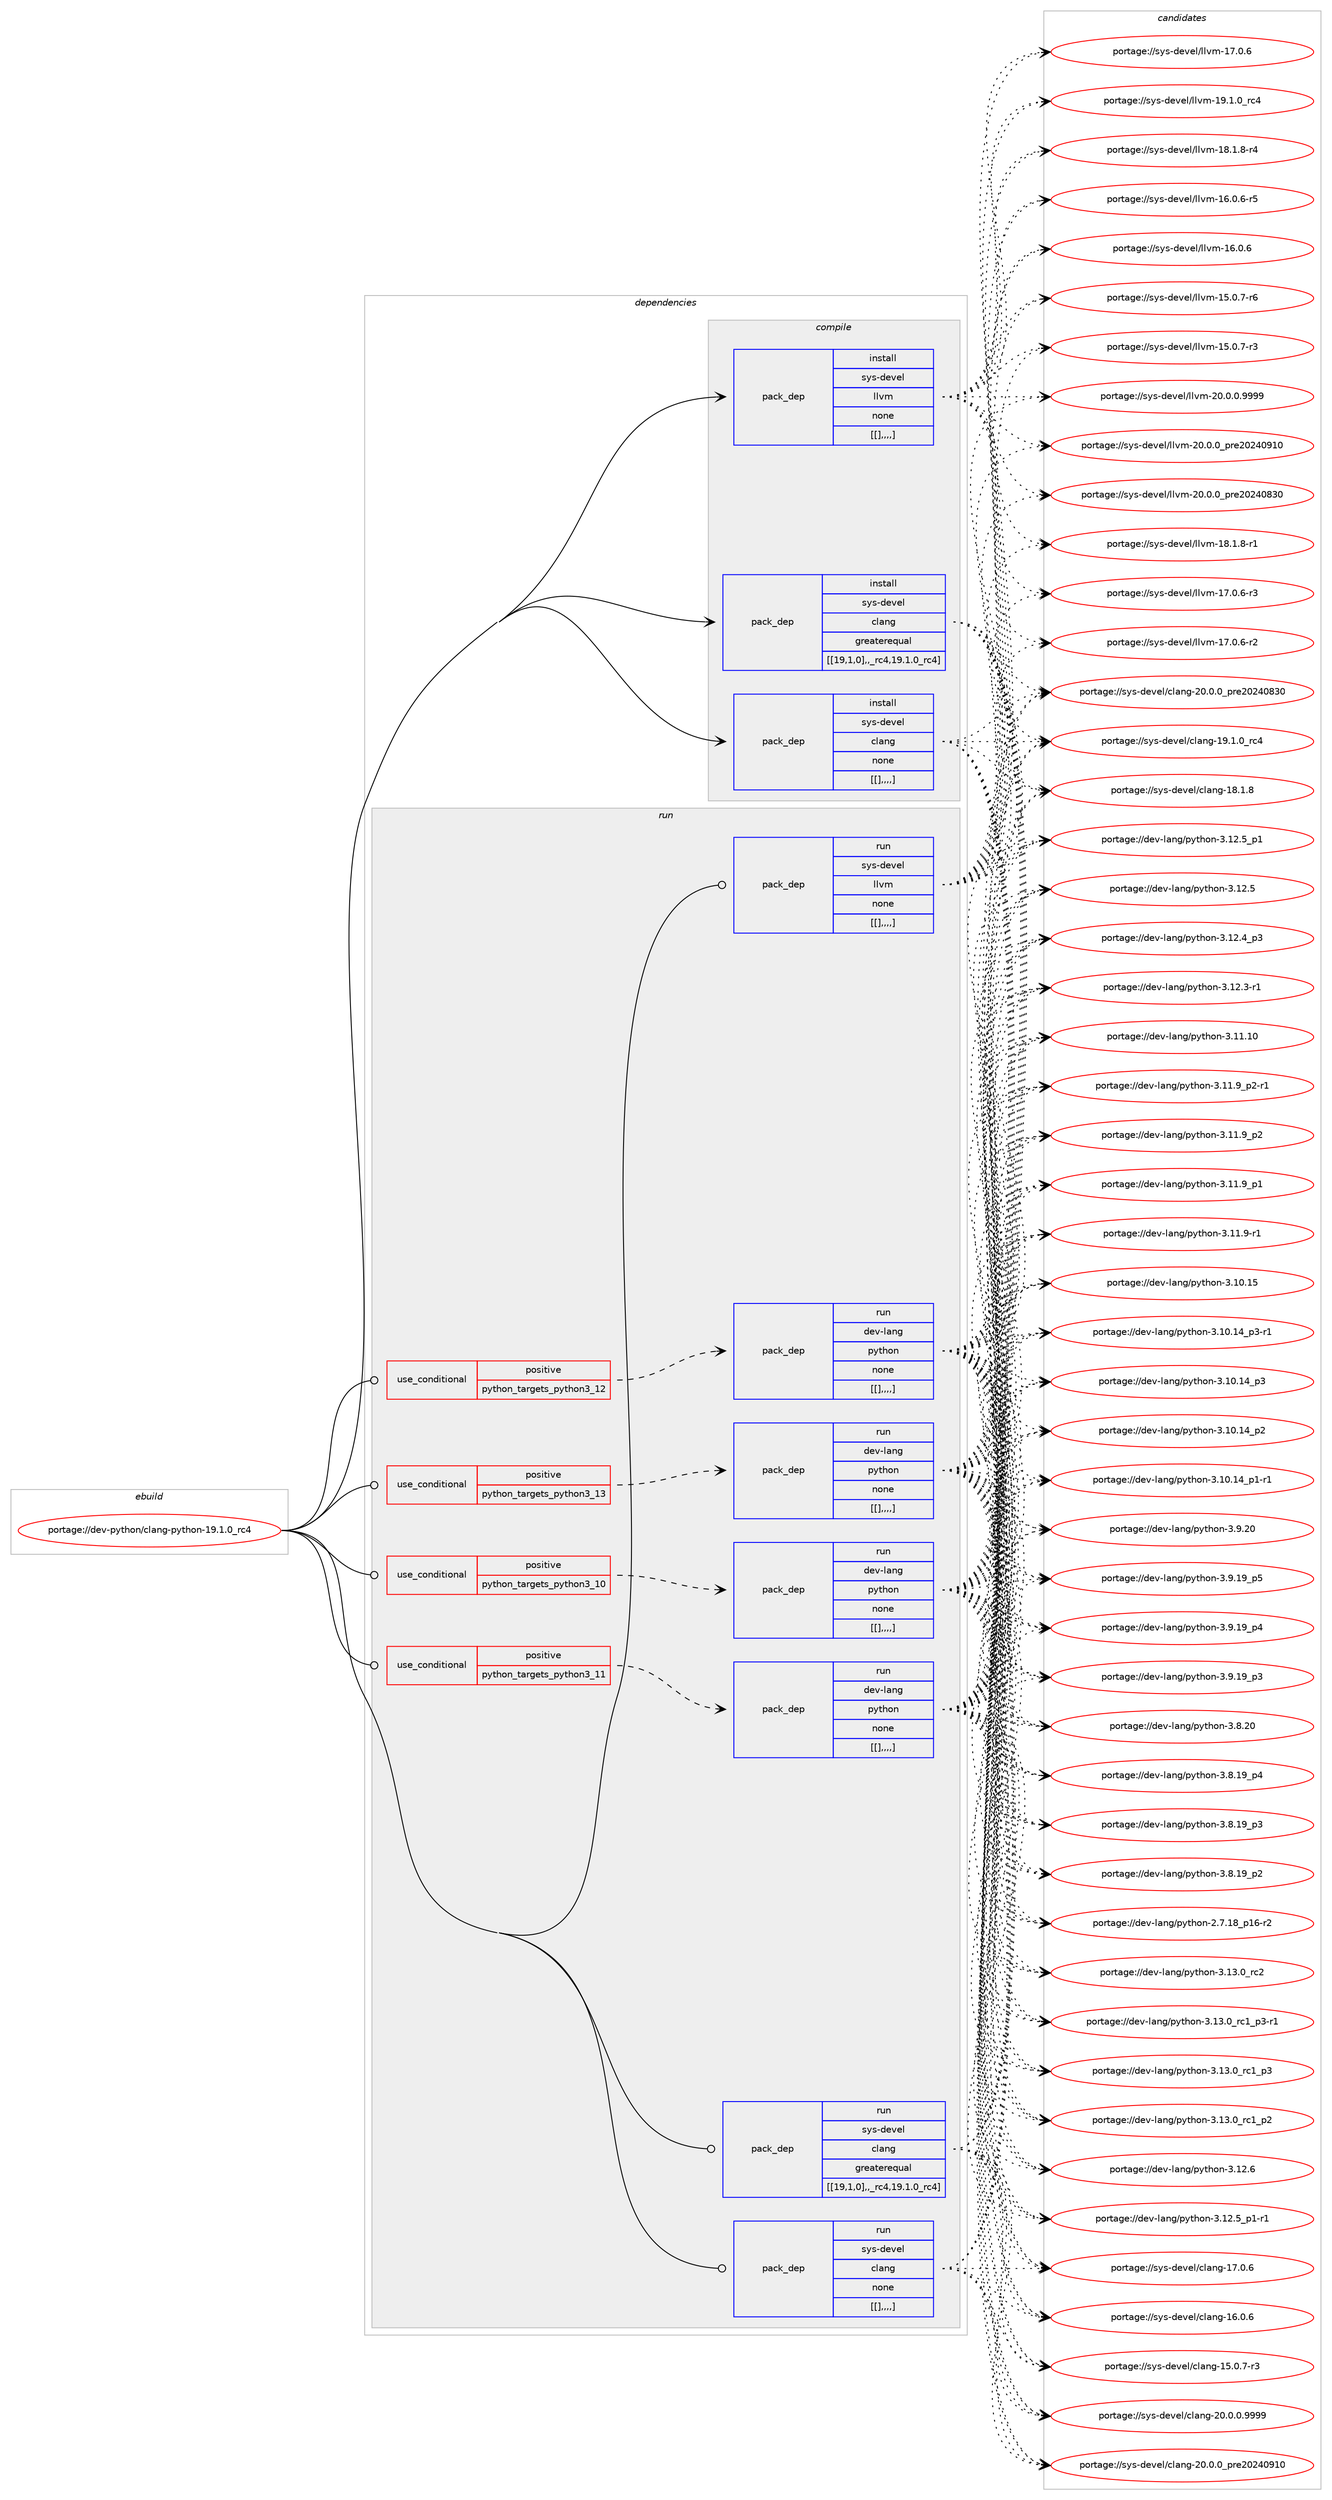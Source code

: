 digraph prolog {

# *************
# Graph options
# *************

newrank=true;
concentrate=true;
compound=true;
graph [rankdir=LR,fontname=Helvetica,fontsize=10,ranksep=1.5];#, ranksep=2.5, nodesep=0.2];
edge  [arrowhead=vee];
node  [fontname=Helvetica,fontsize=10];

# **********
# The ebuild
# **********

subgraph cluster_leftcol {
color=gray;
label=<<i>ebuild</i>>;
id [label="portage://dev-python/clang-python-19.1.0_rc4", color=red, width=4, href="../dev-python/clang-python-19.1.0_rc4.svg"];
}

# ****************
# The dependencies
# ****************

subgraph cluster_midcol {
color=gray;
label=<<i>dependencies</i>>;
subgraph cluster_compile {
fillcolor="#eeeeee";
style=filled;
label=<<i>compile</i>>;
subgraph pack111158 {
dependency144606 [label=<<TABLE BORDER="0" CELLBORDER="1" CELLSPACING="0" CELLPADDING="4" WIDTH="220"><TR><TD ROWSPAN="6" CELLPADDING="30">pack_dep</TD></TR><TR><TD WIDTH="110">install</TD></TR><TR><TD>sys-devel</TD></TR><TR><TD>clang</TD></TR><TR><TD>greaterequal</TD></TR><TR><TD>[[19,1,0],,_rc4,19.1.0_rc4]</TD></TR></TABLE>>, shape=none, color=blue];
}
id:e -> dependency144606:w [weight=20,style="solid",arrowhead="vee"];
subgraph pack111159 {
dependency144607 [label=<<TABLE BORDER="0" CELLBORDER="1" CELLSPACING="0" CELLPADDING="4" WIDTH="220"><TR><TD ROWSPAN="6" CELLPADDING="30">pack_dep</TD></TR><TR><TD WIDTH="110">install</TD></TR><TR><TD>sys-devel</TD></TR><TR><TD>clang</TD></TR><TR><TD>none</TD></TR><TR><TD>[[],,,,]</TD></TR></TABLE>>, shape=none, color=blue];
}
id:e -> dependency144607:w [weight=20,style="solid",arrowhead="vee"];
subgraph pack111160 {
dependency144608 [label=<<TABLE BORDER="0" CELLBORDER="1" CELLSPACING="0" CELLPADDING="4" WIDTH="220"><TR><TD ROWSPAN="6" CELLPADDING="30">pack_dep</TD></TR><TR><TD WIDTH="110">install</TD></TR><TR><TD>sys-devel</TD></TR><TR><TD>llvm</TD></TR><TR><TD>none</TD></TR><TR><TD>[[],,,,]</TD></TR></TABLE>>, shape=none, color=blue];
}
id:e -> dependency144608:w [weight=20,style="solid",arrowhead="vee"];
}
subgraph cluster_compileandrun {
fillcolor="#eeeeee";
style=filled;
label=<<i>compile and run</i>>;
}
subgraph cluster_run {
fillcolor="#eeeeee";
style=filled;
label=<<i>run</i>>;
subgraph cond32232 {
dependency144609 [label=<<TABLE BORDER="0" CELLBORDER="1" CELLSPACING="0" CELLPADDING="4"><TR><TD ROWSPAN="3" CELLPADDING="10">use_conditional</TD></TR><TR><TD>positive</TD></TR><TR><TD>python_targets_python3_10</TD></TR></TABLE>>, shape=none, color=red];
subgraph pack111161 {
dependency144610 [label=<<TABLE BORDER="0" CELLBORDER="1" CELLSPACING="0" CELLPADDING="4" WIDTH="220"><TR><TD ROWSPAN="6" CELLPADDING="30">pack_dep</TD></TR><TR><TD WIDTH="110">run</TD></TR><TR><TD>dev-lang</TD></TR><TR><TD>python</TD></TR><TR><TD>none</TD></TR><TR><TD>[[],,,,]</TD></TR></TABLE>>, shape=none, color=blue];
}
dependency144609:e -> dependency144610:w [weight=20,style="dashed",arrowhead="vee"];
}
id:e -> dependency144609:w [weight=20,style="solid",arrowhead="odot"];
subgraph cond32233 {
dependency144611 [label=<<TABLE BORDER="0" CELLBORDER="1" CELLSPACING="0" CELLPADDING="4"><TR><TD ROWSPAN="3" CELLPADDING="10">use_conditional</TD></TR><TR><TD>positive</TD></TR><TR><TD>python_targets_python3_11</TD></TR></TABLE>>, shape=none, color=red];
subgraph pack111162 {
dependency144612 [label=<<TABLE BORDER="0" CELLBORDER="1" CELLSPACING="0" CELLPADDING="4" WIDTH="220"><TR><TD ROWSPAN="6" CELLPADDING="30">pack_dep</TD></TR><TR><TD WIDTH="110">run</TD></TR><TR><TD>dev-lang</TD></TR><TR><TD>python</TD></TR><TR><TD>none</TD></TR><TR><TD>[[],,,,]</TD></TR></TABLE>>, shape=none, color=blue];
}
dependency144611:e -> dependency144612:w [weight=20,style="dashed",arrowhead="vee"];
}
id:e -> dependency144611:w [weight=20,style="solid",arrowhead="odot"];
subgraph cond32234 {
dependency144613 [label=<<TABLE BORDER="0" CELLBORDER="1" CELLSPACING="0" CELLPADDING="4"><TR><TD ROWSPAN="3" CELLPADDING="10">use_conditional</TD></TR><TR><TD>positive</TD></TR><TR><TD>python_targets_python3_12</TD></TR></TABLE>>, shape=none, color=red];
subgraph pack111163 {
dependency144614 [label=<<TABLE BORDER="0" CELLBORDER="1" CELLSPACING="0" CELLPADDING="4" WIDTH="220"><TR><TD ROWSPAN="6" CELLPADDING="30">pack_dep</TD></TR><TR><TD WIDTH="110">run</TD></TR><TR><TD>dev-lang</TD></TR><TR><TD>python</TD></TR><TR><TD>none</TD></TR><TR><TD>[[],,,,]</TD></TR></TABLE>>, shape=none, color=blue];
}
dependency144613:e -> dependency144614:w [weight=20,style="dashed",arrowhead="vee"];
}
id:e -> dependency144613:w [weight=20,style="solid",arrowhead="odot"];
subgraph cond32235 {
dependency144615 [label=<<TABLE BORDER="0" CELLBORDER="1" CELLSPACING="0" CELLPADDING="4"><TR><TD ROWSPAN="3" CELLPADDING="10">use_conditional</TD></TR><TR><TD>positive</TD></TR><TR><TD>python_targets_python3_13</TD></TR></TABLE>>, shape=none, color=red];
subgraph pack111164 {
dependency144616 [label=<<TABLE BORDER="0" CELLBORDER="1" CELLSPACING="0" CELLPADDING="4" WIDTH="220"><TR><TD ROWSPAN="6" CELLPADDING="30">pack_dep</TD></TR><TR><TD WIDTH="110">run</TD></TR><TR><TD>dev-lang</TD></TR><TR><TD>python</TD></TR><TR><TD>none</TD></TR><TR><TD>[[],,,,]</TD></TR></TABLE>>, shape=none, color=blue];
}
dependency144615:e -> dependency144616:w [weight=20,style="dashed",arrowhead="vee"];
}
id:e -> dependency144615:w [weight=20,style="solid",arrowhead="odot"];
subgraph pack111165 {
dependency144617 [label=<<TABLE BORDER="0" CELLBORDER="1" CELLSPACING="0" CELLPADDING="4" WIDTH="220"><TR><TD ROWSPAN="6" CELLPADDING="30">pack_dep</TD></TR><TR><TD WIDTH="110">run</TD></TR><TR><TD>sys-devel</TD></TR><TR><TD>clang</TD></TR><TR><TD>greaterequal</TD></TR><TR><TD>[[19,1,0],,_rc4,19.1.0_rc4]</TD></TR></TABLE>>, shape=none, color=blue];
}
id:e -> dependency144617:w [weight=20,style="solid",arrowhead="odot"];
subgraph pack111166 {
dependency144618 [label=<<TABLE BORDER="0" CELLBORDER="1" CELLSPACING="0" CELLPADDING="4" WIDTH="220"><TR><TD ROWSPAN="6" CELLPADDING="30">pack_dep</TD></TR><TR><TD WIDTH="110">run</TD></TR><TR><TD>sys-devel</TD></TR><TR><TD>clang</TD></TR><TR><TD>none</TD></TR><TR><TD>[[],,,,]</TD></TR></TABLE>>, shape=none, color=blue];
}
id:e -> dependency144618:w [weight=20,style="solid",arrowhead="odot"];
subgraph pack111167 {
dependency144619 [label=<<TABLE BORDER="0" CELLBORDER="1" CELLSPACING="0" CELLPADDING="4" WIDTH="220"><TR><TD ROWSPAN="6" CELLPADDING="30">pack_dep</TD></TR><TR><TD WIDTH="110">run</TD></TR><TR><TD>sys-devel</TD></TR><TR><TD>llvm</TD></TR><TR><TD>none</TD></TR><TR><TD>[[],,,,]</TD></TR></TABLE>>, shape=none, color=blue];
}
id:e -> dependency144619:w [weight=20,style="solid",arrowhead="odot"];
}
}

# **************
# The candidates
# **************

subgraph cluster_choices {
rank=same;
color=gray;
label=<<i>candidates</i>>;

subgraph choice111158 {
color=black;
nodesep=1;
choice11512111545100101118101108479910897110103455048464846484657575757 [label="portage://sys-devel/clang-20.0.0.9999", color=red, width=4,href="../sys-devel/clang-20.0.0.9999.svg"];
choice1151211154510010111810110847991089711010345504846484648951121141015048505248574948 [label="portage://sys-devel/clang-20.0.0_pre20240910", color=red, width=4,href="../sys-devel/clang-20.0.0_pre20240910.svg"];
choice1151211154510010111810110847991089711010345504846484648951121141015048505248565148 [label="portage://sys-devel/clang-20.0.0_pre20240830", color=red, width=4,href="../sys-devel/clang-20.0.0_pre20240830.svg"];
choice1151211154510010111810110847991089711010345495746494648951149952 [label="portage://sys-devel/clang-19.1.0_rc4", color=red, width=4,href="../sys-devel/clang-19.1.0_rc4.svg"];
choice1151211154510010111810110847991089711010345495646494656 [label="portage://sys-devel/clang-18.1.8", color=red, width=4,href="../sys-devel/clang-18.1.8.svg"];
choice1151211154510010111810110847991089711010345495546484654 [label="portage://sys-devel/clang-17.0.6", color=red, width=4,href="../sys-devel/clang-17.0.6.svg"];
choice1151211154510010111810110847991089711010345495446484654 [label="portage://sys-devel/clang-16.0.6", color=red, width=4,href="../sys-devel/clang-16.0.6.svg"];
choice11512111545100101118101108479910897110103454953464846554511451 [label="portage://sys-devel/clang-15.0.7-r3", color=red, width=4,href="../sys-devel/clang-15.0.7-r3.svg"];
dependency144606:e -> choice11512111545100101118101108479910897110103455048464846484657575757:w [style=dotted,weight="100"];
dependency144606:e -> choice1151211154510010111810110847991089711010345504846484648951121141015048505248574948:w [style=dotted,weight="100"];
dependency144606:e -> choice1151211154510010111810110847991089711010345504846484648951121141015048505248565148:w [style=dotted,weight="100"];
dependency144606:e -> choice1151211154510010111810110847991089711010345495746494648951149952:w [style=dotted,weight="100"];
dependency144606:e -> choice1151211154510010111810110847991089711010345495646494656:w [style=dotted,weight="100"];
dependency144606:e -> choice1151211154510010111810110847991089711010345495546484654:w [style=dotted,weight="100"];
dependency144606:e -> choice1151211154510010111810110847991089711010345495446484654:w [style=dotted,weight="100"];
dependency144606:e -> choice11512111545100101118101108479910897110103454953464846554511451:w [style=dotted,weight="100"];
}
subgraph choice111159 {
color=black;
nodesep=1;
choice11512111545100101118101108479910897110103455048464846484657575757 [label="portage://sys-devel/clang-20.0.0.9999", color=red, width=4,href="../sys-devel/clang-20.0.0.9999.svg"];
choice1151211154510010111810110847991089711010345504846484648951121141015048505248574948 [label="portage://sys-devel/clang-20.0.0_pre20240910", color=red, width=4,href="../sys-devel/clang-20.0.0_pre20240910.svg"];
choice1151211154510010111810110847991089711010345504846484648951121141015048505248565148 [label="portage://sys-devel/clang-20.0.0_pre20240830", color=red, width=4,href="../sys-devel/clang-20.0.0_pre20240830.svg"];
choice1151211154510010111810110847991089711010345495746494648951149952 [label="portage://sys-devel/clang-19.1.0_rc4", color=red, width=4,href="../sys-devel/clang-19.1.0_rc4.svg"];
choice1151211154510010111810110847991089711010345495646494656 [label="portage://sys-devel/clang-18.1.8", color=red, width=4,href="../sys-devel/clang-18.1.8.svg"];
choice1151211154510010111810110847991089711010345495546484654 [label="portage://sys-devel/clang-17.0.6", color=red, width=4,href="../sys-devel/clang-17.0.6.svg"];
choice1151211154510010111810110847991089711010345495446484654 [label="portage://sys-devel/clang-16.0.6", color=red, width=4,href="../sys-devel/clang-16.0.6.svg"];
choice11512111545100101118101108479910897110103454953464846554511451 [label="portage://sys-devel/clang-15.0.7-r3", color=red, width=4,href="../sys-devel/clang-15.0.7-r3.svg"];
dependency144607:e -> choice11512111545100101118101108479910897110103455048464846484657575757:w [style=dotted,weight="100"];
dependency144607:e -> choice1151211154510010111810110847991089711010345504846484648951121141015048505248574948:w [style=dotted,weight="100"];
dependency144607:e -> choice1151211154510010111810110847991089711010345504846484648951121141015048505248565148:w [style=dotted,weight="100"];
dependency144607:e -> choice1151211154510010111810110847991089711010345495746494648951149952:w [style=dotted,weight="100"];
dependency144607:e -> choice1151211154510010111810110847991089711010345495646494656:w [style=dotted,weight="100"];
dependency144607:e -> choice1151211154510010111810110847991089711010345495546484654:w [style=dotted,weight="100"];
dependency144607:e -> choice1151211154510010111810110847991089711010345495446484654:w [style=dotted,weight="100"];
dependency144607:e -> choice11512111545100101118101108479910897110103454953464846554511451:w [style=dotted,weight="100"];
}
subgraph choice111160 {
color=black;
nodesep=1;
choice1151211154510010111810110847108108118109455048464846484657575757 [label="portage://sys-devel/llvm-20.0.0.9999", color=red, width=4,href="../sys-devel/llvm-20.0.0.9999.svg"];
choice115121115451001011181011084710810811810945504846484648951121141015048505248574948 [label="portage://sys-devel/llvm-20.0.0_pre20240910", color=red, width=4,href="../sys-devel/llvm-20.0.0_pre20240910.svg"];
choice115121115451001011181011084710810811810945504846484648951121141015048505248565148 [label="portage://sys-devel/llvm-20.0.0_pre20240830", color=red, width=4,href="../sys-devel/llvm-20.0.0_pre20240830.svg"];
choice115121115451001011181011084710810811810945495746494648951149952 [label="portage://sys-devel/llvm-19.1.0_rc4", color=red, width=4,href="../sys-devel/llvm-19.1.0_rc4.svg"];
choice1151211154510010111810110847108108118109454956464946564511452 [label="portage://sys-devel/llvm-18.1.8-r4", color=red, width=4,href="../sys-devel/llvm-18.1.8-r4.svg"];
choice1151211154510010111810110847108108118109454956464946564511449 [label="portage://sys-devel/llvm-18.1.8-r1", color=red, width=4,href="../sys-devel/llvm-18.1.8-r1.svg"];
choice1151211154510010111810110847108108118109454955464846544511451 [label="portage://sys-devel/llvm-17.0.6-r3", color=red, width=4,href="../sys-devel/llvm-17.0.6-r3.svg"];
choice1151211154510010111810110847108108118109454955464846544511450 [label="portage://sys-devel/llvm-17.0.6-r2", color=red, width=4,href="../sys-devel/llvm-17.0.6-r2.svg"];
choice115121115451001011181011084710810811810945495546484654 [label="portage://sys-devel/llvm-17.0.6", color=red, width=4,href="../sys-devel/llvm-17.0.6.svg"];
choice1151211154510010111810110847108108118109454954464846544511453 [label="portage://sys-devel/llvm-16.0.6-r5", color=red, width=4,href="../sys-devel/llvm-16.0.6-r5.svg"];
choice115121115451001011181011084710810811810945495446484654 [label="portage://sys-devel/llvm-16.0.6", color=red, width=4,href="../sys-devel/llvm-16.0.6.svg"];
choice1151211154510010111810110847108108118109454953464846554511454 [label="portage://sys-devel/llvm-15.0.7-r6", color=red, width=4,href="../sys-devel/llvm-15.0.7-r6.svg"];
choice1151211154510010111810110847108108118109454953464846554511451 [label="portage://sys-devel/llvm-15.0.7-r3", color=red, width=4,href="../sys-devel/llvm-15.0.7-r3.svg"];
dependency144608:e -> choice1151211154510010111810110847108108118109455048464846484657575757:w [style=dotted,weight="100"];
dependency144608:e -> choice115121115451001011181011084710810811810945504846484648951121141015048505248574948:w [style=dotted,weight="100"];
dependency144608:e -> choice115121115451001011181011084710810811810945504846484648951121141015048505248565148:w [style=dotted,weight="100"];
dependency144608:e -> choice115121115451001011181011084710810811810945495746494648951149952:w [style=dotted,weight="100"];
dependency144608:e -> choice1151211154510010111810110847108108118109454956464946564511452:w [style=dotted,weight="100"];
dependency144608:e -> choice1151211154510010111810110847108108118109454956464946564511449:w [style=dotted,weight="100"];
dependency144608:e -> choice1151211154510010111810110847108108118109454955464846544511451:w [style=dotted,weight="100"];
dependency144608:e -> choice1151211154510010111810110847108108118109454955464846544511450:w [style=dotted,weight="100"];
dependency144608:e -> choice115121115451001011181011084710810811810945495546484654:w [style=dotted,weight="100"];
dependency144608:e -> choice1151211154510010111810110847108108118109454954464846544511453:w [style=dotted,weight="100"];
dependency144608:e -> choice115121115451001011181011084710810811810945495446484654:w [style=dotted,weight="100"];
dependency144608:e -> choice1151211154510010111810110847108108118109454953464846554511454:w [style=dotted,weight="100"];
dependency144608:e -> choice1151211154510010111810110847108108118109454953464846554511451:w [style=dotted,weight="100"];
}
subgraph choice111161 {
color=black;
nodesep=1;
choice10010111845108971101034711212111610411111045514649514648951149950 [label="portage://dev-lang/python-3.13.0_rc2", color=red, width=4,href="../dev-lang/python-3.13.0_rc2.svg"];
choice1001011184510897110103471121211161041111104551464951464895114994995112514511449 [label="portage://dev-lang/python-3.13.0_rc1_p3-r1", color=red, width=4,href="../dev-lang/python-3.13.0_rc1_p3-r1.svg"];
choice100101118451089711010347112121116104111110455146495146489511499499511251 [label="portage://dev-lang/python-3.13.0_rc1_p3", color=red, width=4,href="../dev-lang/python-3.13.0_rc1_p3.svg"];
choice100101118451089711010347112121116104111110455146495146489511499499511250 [label="portage://dev-lang/python-3.13.0_rc1_p2", color=red, width=4,href="../dev-lang/python-3.13.0_rc1_p2.svg"];
choice10010111845108971101034711212111610411111045514649504654 [label="portage://dev-lang/python-3.12.6", color=red, width=4,href="../dev-lang/python-3.12.6.svg"];
choice1001011184510897110103471121211161041111104551464950465395112494511449 [label="portage://dev-lang/python-3.12.5_p1-r1", color=red, width=4,href="../dev-lang/python-3.12.5_p1-r1.svg"];
choice100101118451089711010347112121116104111110455146495046539511249 [label="portage://dev-lang/python-3.12.5_p1", color=red, width=4,href="../dev-lang/python-3.12.5_p1.svg"];
choice10010111845108971101034711212111610411111045514649504653 [label="portage://dev-lang/python-3.12.5", color=red, width=4,href="../dev-lang/python-3.12.5.svg"];
choice100101118451089711010347112121116104111110455146495046529511251 [label="portage://dev-lang/python-3.12.4_p3", color=red, width=4,href="../dev-lang/python-3.12.4_p3.svg"];
choice100101118451089711010347112121116104111110455146495046514511449 [label="portage://dev-lang/python-3.12.3-r1", color=red, width=4,href="../dev-lang/python-3.12.3-r1.svg"];
choice1001011184510897110103471121211161041111104551464949464948 [label="portage://dev-lang/python-3.11.10", color=red, width=4,href="../dev-lang/python-3.11.10.svg"];
choice1001011184510897110103471121211161041111104551464949465795112504511449 [label="portage://dev-lang/python-3.11.9_p2-r1", color=red, width=4,href="../dev-lang/python-3.11.9_p2-r1.svg"];
choice100101118451089711010347112121116104111110455146494946579511250 [label="portage://dev-lang/python-3.11.9_p2", color=red, width=4,href="../dev-lang/python-3.11.9_p2.svg"];
choice100101118451089711010347112121116104111110455146494946579511249 [label="portage://dev-lang/python-3.11.9_p1", color=red, width=4,href="../dev-lang/python-3.11.9_p1.svg"];
choice100101118451089711010347112121116104111110455146494946574511449 [label="portage://dev-lang/python-3.11.9-r1", color=red, width=4,href="../dev-lang/python-3.11.9-r1.svg"];
choice1001011184510897110103471121211161041111104551464948464953 [label="portage://dev-lang/python-3.10.15", color=red, width=4,href="../dev-lang/python-3.10.15.svg"];
choice100101118451089711010347112121116104111110455146494846495295112514511449 [label="portage://dev-lang/python-3.10.14_p3-r1", color=red, width=4,href="../dev-lang/python-3.10.14_p3-r1.svg"];
choice10010111845108971101034711212111610411111045514649484649529511251 [label="portage://dev-lang/python-3.10.14_p3", color=red, width=4,href="../dev-lang/python-3.10.14_p3.svg"];
choice10010111845108971101034711212111610411111045514649484649529511250 [label="portage://dev-lang/python-3.10.14_p2", color=red, width=4,href="../dev-lang/python-3.10.14_p2.svg"];
choice100101118451089711010347112121116104111110455146494846495295112494511449 [label="portage://dev-lang/python-3.10.14_p1-r1", color=red, width=4,href="../dev-lang/python-3.10.14_p1-r1.svg"];
choice10010111845108971101034711212111610411111045514657465048 [label="portage://dev-lang/python-3.9.20", color=red, width=4,href="../dev-lang/python-3.9.20.svg"];
choice100101118451089711010347112121116104111110455146574649579511253 [label="portage://dev-lang/python-3.9.19_p5", color=red, width=4,href="../dev-lang/python-3.9.19_p5.svg"];
choice100101118451089711010347112121116104111110455146574649579511252 [label="portage://dev-lang/python-3.9.19_p4", color=red, width=4,href="../dev-lang/python-3.9.19_p4.svg"];
choice100101118451089711010347112121116104111110455146574649579511251 [label="portage://dev-lang/python-3.9.19_p3", color=red, width=4,href="../dev-lang/python-3.9.19_p3.svg"];
choice10010111845108971101034711212111610411111045514656465048 [label="portage://dev-lang/python-3.8.20", color=red, width=4,href="../dev-lang/python-3.8.20.svg"];
choice100101118451089711010347112121116104111110455146564649579511252 [label="portage://dev-lang/python-3.8.19_p4", color=red, width=4,href="../dev-lang/python-3.8.19_p4.svg"];
choice100101118451089711010347112121116104111110455146564649579511251 [label="portage://dev-lang/python-3.8.19_p3", color=red, width=4,href="../dev-lang/python-3.8.19_p3.svg"];
choice100101118451089711010347112121116104111110455146564649579511250 [label="portage://dev-lang/python-3.8.19_p2", color=red, width=4,href="../dev-lang/python-3.8.19_p2.svg"];
choice100101118451089711010347112121116104111110455046554649569511249544511450 [label="portage://dev-lang/python-2.7.18_p16-r2", color=red, width=4,href="../dev-lang/python-2.7.18_p16-r2.svg"];
dependency144610:e -> choice10010111845108971101034711212111610411111045514649514648951149950:w [style=dotted,weight="100"];
dependency144610:e -> choice1001011184510897110103471121211161041111104551464951464895114994995112514511449:w [style=dotted,weight="100"];
dependency144610:e -> choice100101118451089711010347112121116104111110455146495146489511499499511251:w [style=dotted,weight="100"];
dependency144610:e -> choice100101118451089711010347112121116104111110455146495146489511499499511250:w [style=dotted,weight="100"];
dependency144610:e -> choice10010111845108971101034711212111610411111045514649504654:w [style=dotted,weight="100"];
dependency144610:e -> choice1001011184510897110103471121211161041111104551464950465395112494511449:w [style=dotted,weight="100"];
dependency144610:e -> choice100101118451089711010347112121116104111110455146495046539511249:w [style=dotted,weight="100"];
dependency144610:e -> choice10010111845108971101034711212111610411111045514649504653:w [style=dotted,weight="100"];
dependency144610:e -> choice100101118451089711010347112121116104111110455146495046529511251:w [style=dotted,weight="100"];
dependency144610:e -> choice100101118451089711010347112121116104111110455146495046514511449:w [style=dotted,weight="100"];
dependency144610:e -> choice1001011184510897110103471121211161041111104551464949464948:w [style=dotted,weight="100"];
dependency144610:e -> choice1001011184510897110103471121211161041111104551464949465795112504511449:w [style=dotted,weight="100"];
dependency144610:e -> choice100101118451089711010347112121116104111110455146494946579511250:w [style=dotted,weight="100"];
dependency144610:e -> choice100101118451089711010347112121116104111110455146494946579511249:w [style=dotted,weight="100"];
dependency144610:e -> choice100101118451089711010347112121116104111110455146494946574511449:w [style=dotted,weight="100"];
dependency144610:e -> choice1001011184510897110103471121211161041111104551464948464953:w [style=dotted,weight="100"];
dependency144610:e -> choice100101118451089711010347112121116104111110455146494846495295112514511449:w [style=dotted,weight="100"];
dependency144610:e -> choice10010111845108971101034711212111610411111045514649484649529511251:w [style=dotted,weight="100"];
dependency144610:e -> choice10010111845108971101034711212111610411111045514649484649529511250:w [style=dotted,weight="100"];
dependency144610:e -> choice100101118451089711010347112121116104111110455146494846495295112494511449:w [style=dotted,weight="100"];
dependency144610:e -> choice10010111845108971101034711212111610411111045514657465048:w [style=dotted,weight="100"];
dependency144610:e -> choice100101118451089711010347112121116104111110455146574649579511253:w [style=dotted,weight="100"];
dependency144610:e -> choice100101118451089711010347112121116104111110455146574649579511252:w [style=dotted,weight="100"];
dependency144610:e -> choice100101118451089711010347112121116104111110455146574649579511251:w [style=dotted,weight="100"];
dependency144610:e -> choice10010111845108971101034711212111610411111045514656465048:w [style=dotted,weight="100"];
dependency144610:e -> choice100101118451089711010347112121116104111110455146564649579511252:w [style=dotted,weight="100"];
dependency144610:e -> choice100101118451089711010347112121116104111110455146564649579511251:w [style=dotted,weight="100"];
dependency144610:e -> choice100101118451089711010347112121116104111110455146564649579511250:w [style=dotted,weight="100"];
dependency144610:e -> choice100101118451089711010347112121116104111110455046554649569511249544511450:w [style=dotted,weight="100"];
}
subgraph choice111162 {
color=black;
nodesep=1;
choice10010111845108971101034711212111610411111045514649514648951149950 [label="portage://dev-lang/python-3.13.0_rc2", color=red, width=4,href="../dev-lang/python-3.13.0_rc2.svg"];
choice1001011184510897110103471121211161041111104551464951464895114994995112514511449 [label="portage://dev-lang/python-3.13.0_rc1_p3-r1", color=red, width=4,href="../dev-lang/python-3.13.0_rc1_p3-r1.svg"];
choice100101118451089711010347112121116104111110455146495146489511499499511251 [label="portage://dev-lang/python-3.13.0_rc1_p3", color=red, width=4,href="../dev-lang/python-3.13.0_rc1_p3.svg"];
choice100101118451089711010347112121116104111110455146495146489511499499511250 [label="portage://dev-lang/python-3.13.0_rc1_p2", color=red, width=4,href="../dev-lang/python-3.13.0_rc1_p2.svg"];
choice10010111845108971101034711212111610411111045514649504654 [label="portage://dev-lang/python-3.12.6", color=red, width=4,href="../dev-lang/python-3.12.6.svg"];
choice1001011184510897110103471121211161041111104551464950465395112494511449 [label="portage://dev-lang/python-3.12.5_p1-r1", color=red, width=4,href="../dev-lang/python-3.12.5_p1-r1.svg"];
choice100101118451089711010347112121116104111110455146495046539511249 [label="portage://dev-lang/python-3.12.5_p1", color=red, width=4,href="../dev-lang/python-3.12.5_p1.svg"];
choice10010111845108971101034711212111610411111045514649504653 [label="portage://dev-lang/python-3.12.5", color=red, width=4,href="../dev-lang/python-3.12.5.svg"];
choice100101118451089711010347112121116104111110455146495046529511251 [label="portage://dev-lang/python-3.12.4_p3", color=red, width=4,href="../dev-lang/python-3.12.4_p3.svg"];
choice100101118451089711010347112121116104111110455146495046514511449 [label="portage://dev-lang/python-3.12.3-r1", color=red, width=4,href="../dev-lang/python-3.12.3-r1.svg"];
choice1001011184510897110103471121211161041111104551464949464948 [label="portage://dev-lang/python-3.11.10", color=red, width=4,href="../dev-lang/python-3.11.10.svg"];
choice1001011184510897110103471121211161041111104551464949465795112504511449 [label="portage://dev-lang/python-3.11.9_p2-r1", color=red, width=4,href="../dev-lang/python-3.11.9_p2-r1.svg"];
choice100101118451089711010347112121116104111110455146494946579511250 [label="portage://dev-lang/python-3.11.9_p2", color=red, width=4,href="../dev-lang/python-3.11.9_p2.svg"];
choice100101118451089711010347112121116104111110455146494946579511249 [label="portage://dev-lang/python-3.11.9_p1", color=red, width=4,href="../dev-lang/python-3.11.9_p1.svg"];
choice100101118451089711010347112121116104111110455146494946574511449 [label="portage://dev-lang/python-3.11.9-r1", color=red, width=4,href="../dev-lang/python-3.11.9-r1.svg"];
choice1001011184510897110103471121211161041111104551464948464953 [label="portage://dev-lang/python-3.10.15", color=red, width=4,href="../dev-lang/python-3.10.15.svg"];
choice100101118451089711010347112121116104111110455146494846495295112514511449 [label="portage://dev-lang/python-3.10.14_p3-r1", color=red, width=4,href="../dev-lang/python-3.10.14_p3-r1.svg"];
choice10010111845108971101034711212111610411111045514649484649529511251 [label="portage://dev-lang/python-3.10.14_p3", color=red, width=4,href="../dev-lang/python-3.10.14_p3.svg"];
choice10010111845108971101034711212111610411111045514649484649529511250 [label="portage://dev-lang/python-3.10.14_p2", color=red, width=4,href="../dev-lang/python-3.10.14_p2.svg"];
choice100101118451089711010347112121116104111110455146494846495295112494511449 [label="portage://dev-lang/python-3.10.14_p1-r1", color=red, width=4,href="../dev-lang/python-3.10.14_p1-r1.svg"];
choice10010111845108971101034711212111610411111045514657465048 [label="portage://dev-lang/python-3.9.20", color=red, width=4,href="../dev-lang/python-3.9.20.svg"];
choice100101118451089711010347112121116104111110455146574649579511253 [label="portage://dev-lang/python-3.9.19_p5", color=red, width=4,href="../dev-lang/python-3.9.19_p5.svg"];
choice100101118451089711010347112121116104111110455146574649579511252 [label="portage://dev-lang/python-3.9.19_p4", color=red, width=4,href="../dev-lang/python-3.9.19_p4.svg"];
choice100101118451089711010347112121116104111110455146574649579511251 [label="portage://dev-lang/python-3.9.19_p3", color=red, width=4,href="../dev-lang/python-3.9.19_p3.svg"];
choice10010111845108971101034711212111610411111045514656465048 [label="portage://dev-lang/python-3.8.20", color=red, width=4,href="../dev-lang/python-3.8.20.svg"];
choice100101118451089711010347112121116104111110455146564649579511252 [label="portage://dev-lang/python-3.8.19_p4", color=red, width=4,href="../dev-lang/python-3.8.19_p4.svg"];
choice100101118451089711010347112121116104111110455146564649579511251 [label="portage://dev-lang/python-3.8.19_p3", color=red, width=4,href="../dev-lang/python-3.8.19_p3.svg"];
choice100101118451089711010347112121116104111110455146564649579511250 [label="portage://dev-lang/python-3.8.19_p2", color=red, width=4,href="../dev-lang/python-3.8.19_p2.svg"];
choice100101118451089711010347112121116104111110455046554649569511249544511450 [label="portage://dev-lang/python-2.7.18_p16-r2", color=red, width=4,href="../dev-lang/python-2.7.18_p16-r2.svg"];
dependency144612:e -> choice10010111845108971101034711212111610411111045514649514648951149950:w [style=dotted,weight="100"];
dependency144612:e -> choice1001011184510897110103471121211161041111104551464951464895114994995112514511449:w [style=dotted,weight="100"];
dependency144612:e -> choice100101118451089711010347112121116104111110455146495146489511499499511251:w [style=dotted,weight="100"];
dependency144612:e -> choice100101118451089711010347112121116104111110455146495146489511499499511250:w [style=dotted,weight="100"];
dependency144612:e -> choice10010111845108971101034711212111610411111045514649504654:w [style=dotted,weight="100"];
dependency144612:e -> choice1001011184510897110103471121211161041111104551464950465395112494511449:w [style=dotted,weight="100"];
dependency144612:e -> choice100101118451089711010347112121116104111110455146495046539511249:w [style=dotted,weight="100"];
dependency144612:e -> choice10010111845108971101034711212111610411111045514649504653:w [style=dotted,weight="100"];
dependency144612:e -> choice100101118451089711010347112121116104111110455146495046529511251:w [style=dotted,weight="100"];
dependency144612:e -> choice100101118451089711010347112121116104111110455146495046514511449:w [style=dotted,weight="100"];
dependency144612:e -> choice1001011184510897110103471121211161041111104551464949464948:w [style=dotted,weight="100"];
dependency144612:e -> choice1001011184510897110103471121211161041111104551464949465795112504511449:w [style=dotted,weight="100"];
dependency144612:e -> choice100101118451089711010347112121116104111110455146494946579511250:w [style=dotted,weight="100"];
dependency144612:e -> choice100101118451089711010347112121116104111110455146494946579511249:w [style=dotted,weight="100"];
dependency144612:e -> choice100101118451089711010347112121116104111110455146494946574511449:w [style=dotted,weight="100"];
dependency144612:e -> choice1001011184510897110103471121211161041111104551464948464953:w [style=dotted,weight="100"];
dependency144612:e -> choice100101118451089711010347112121116104111110455146494846495295112514511449:w [style=dotted,weight="100"];
dependency144612:e -> choice10010111845108971101034711212111610411111045514649484649529511251:w [style=dotted,weight="100"];
dependency144612:e -> choice10010111845108971101034711212111610411111045514649484649529511250:w [style=dotted,weight="100"];
dependency144612:e -> choice100101118451089711010347112121116104111110455146494846495295112494511449:w [style=dotted,weight="100"];
dependency144612:e -> choice10010111845108971101034711212111610411111045514657465048:w [style=dotted,weight="100"];
dependency144612:e -> choice100101118451089711010347112121116104111110455146574649579511253:w [style=dotted,weight="100"];
dependency144612:e -> choice100101118451089711010347112121116104111110455146574649579511252:w [style=dotted,weight="100"];
dependency144612:e -> choice100101118451089711010347112121116104111110455146574649579511251:w [style=dotted,weight="100"];
dependency144612:e -> choice10010111845108971101034711212111610411111045514656465048:w [style=dotted,weight="100"];
dependency144612:e -> choice100101118451089711010347112121116104111110455146564649579511252:w [style=dotted,weight="100"];
dependency144612:e -> choice100101118451089711010347112121116104111110455146564649579511251:w [style=dotted,weight="100"];
dependency144612:e -> choice100101118451089711010347112121116104111110455146564649579511250:w [style=dotted,weight="100"];
dependency144612:e -> choice100101118451089711010347112121116104111110455046554649569511249544511450:w [style=dotted,weight="100"];
}
subgraph choice111163 {
color=black;
nodesep=1;
choice10010111845108971101034711212111610411111045514649514648951149950 [label="portage://dev-lang/python-3.13.0_rc2", color=red, width=4,href="../dev-lang/python-3.13.0_rc2.svg"];
choice1001011184510897110103471121211161041111104551464951464895114994995112514511449 [label="portage://dev-lang/python-3.13.0_rc1_p3-r1", color=red, width=4,href="../dev-lang/python-3.13.0_rc1_p3-r1.svg"];
choice100101118451089711010347112121116104111110455146495146489511499499511251 [label="portage://dev-lang/python-3.13.0_rc1_p3", color=red, width=4,href="../dev-lang/python-3.13.0_rc1_p3.svg"];
choice100101118451089711010347112121116104111110455146495146489511499499511250 [label="portage://dev-lang/python-3.13.0_rc1_p2", color=red, width=4,href="../dev-lang/python-3.13.0_rc1_p2.svg"];
choice10010111845108971101034711212111610411111045514649504654 [label="portage://dev-lang/python-3.12.6", color=red, width=4,href="../dev-lang/python-3.12.6.svg"];
choice1001011184510897110103471121211161041111104551464950465395112494511449 [label="portage://dev-lang/python-3.12.5_p1-r1", color=red, width=4,href="../dev-lang/python-3.12.5_p1-r1.svg"];
choice100101118451089711010347112121116104111110455146495046539511249 [label="portage://dev-lang/python-3.12.5_p1", color=red, width=4,href="../dev-lang/python-3.12.5_p1.svg"];
choice10010111845108971101034711212111610411111045514649504653 [label="portage://dev-lang/python-3.12.5", color=red, width=4,href="../dev-lang/python-3.12.5.svg"];
choice100101118451089711010347112121116104111110455146495046529511251 [label="portage://dev-lang/python-3.12.4_p3", color=red, width=4,href="../dev-lang/python-3.12.4_p3.svg"];
choice100101118451089711010347112121116104111110455146495046514511449 [label="portage://dev-lang/python-3.12.3-r1", color=red, width=4,href="../dev-lang/python-3.12.3-r1.svg"];
choice1001011184510897110103471121211161041111104551464949464948 [label="portage://dev-lang/python-3.11.10", color=red, width=4,href="../dev-lang/python-3.11.10.svg"];
choice1001011184510897110103471121211161041111104551464949465795112504511449 [label="portage://dev-lang/python-3.11.9_p2-r1", color=red, width=4,href="../dev-lang/python-3.11.9_p2-r1.svg"];
choice100101118451089711010347112121116104111110455146494946579511250 [label="portage://dev-lang/python-3.11.9_p2", color=red, width=4,href="../dev-lang/python-3.11.9_p2.svg"];
choice100101118451089711010347112121116104111110455146494946579511249 [label="portage://dev-lang/python-3.11.9_p1", color=red, width=4,href="../dev-lang/python-3.11.9_p1.svg"];
choice100101118451089711010347112121116104111110455146494946574511449 [label="portage://dev-lang/python-3.11.9-r1", color=red, width=4,href="../dev-lang/python-3.11.9-r1.svg"];
choice1001011184510897110103471121211161041111104551464948464953 [label="portage://dev-lang/python-3.10.15", color=red, width=4,href="../dev-lang/python-3.10.15.svg"];
choice100101118451089711010347112121116104111110455146494846495295112514511449 [label="portage://dev-lang/python-3.10.14_p3-r1", color=red, width=4,href="../dev-lang/python-3.10.14_p3-r1.svg"];
choice10010111845108971101034711212111610411111045514649484649529511251 [label="portage://dev-lang/python-3.10.14_p3", color=red, width=4,href="../dev-lang/python-3.10.14_p3.svg"];
choice10010111845108971101034711212111610411111045514649484649529511250 [label="portage://dev-lang/python-3.10.14_p2", color=red, width=4,href="../dev-lang/python-3.10.14_p2.svg"];
choice100101118451089711010347112121116104111110455146494846495295112494511449 [label="portage://dev-lang/python-3.10.14_p1-r1", color=red, width=4,href="../dev-lang/python-3.10.14_p1-r1.svg"];
choice10010111845108971101034711212111610411111045514657465048 [label="portage://dev-lang/python-3.9.20", color=red, width=4,href="../dev-lang/python-3.9.20.svg"];
choice100101118451089711010347112121116104111110455146574649579511253 [label="portage://dev-lang/python-3.9.19_p5", color=red, width=4,href="../dev-lang/python-3.9.19_p5.svg"];
choice100101118451089711010347112121116104111110455146574649579511252 [label="portage://dev-lang/python-3.9.19_p4", color=red, width=4,href="../dev-lang/python-3.9.19_p4.svg"];
choice100101118451089711010347112121116104111110455146574649579511251 [label="portage://dev-lang/python-3.9.19_p3", color=red, width=4,href="../dev-lang/python-3.9.19_p3.svg"];
choice10010111845108971101034711212111610411111045514656465048 [label="portage://dev-lang/python-3.8.20", color=red, width=4,href="../dev-lang/python-3.8.20.svg"];
choice100101118451089711010347112121116104111110455146564649579511252 [label="portage://dev-lang/python-3.8.19_p4", color=red, width=4,href="../dev-lang/python-3.8.19_p4.svg"];
choice100101118451089711010347112121116104111110455146564649579511251 [label="portage://dev-lang/python-3.8.19_p3", color=red, width=4,href="../dev-lang/python-3.8.19_p3.svg"];
choice100101118451089711010347112121116104111110455146564649579511250 [label="portage://dev-lang/python-3.8.19_p2", color=red, width=4,href="../dev-lang/python-3.8.19_p2.svg"];
choice100101118451089711010347112121116104111110455046554649569511249544511450 [label="portage://dev-lang/python-2.7.18_p16-r2", color=red, width=4,href="../dev-lang/python-2.7.18_p16-r2.svg"];
dependency144614:e -> choice10010111845108971101034711212111610411111045514649514648951149950:w [style=dotted,weight="100"];
dependency144614:e -> choice1001011184510897110103471121211161041111104551464951464895114994995112514511449:w [style=dotted,weight="100"];
dependency144614:e -> choice100101118451089711010347112121116104111110455146495146489511499499511251:w [style=dotted,weight="100"];
dependency144614:e -> choice100101118451089711010347112121116104111110455146495146489511499499511250:w [style=dotted,weight="100"];
dependency144614:e -> choice10010111845108971101034711212111610411111045514649504654:w [style=dotted,weight="100"];
dependency144614:e -> choice1001011184510897110103471121211161041111104551464950465395112494511449:w [style=dotted,weight="100"];
dependency144614:e -> choice100101118451089711010347112121116104111110455146495046539511249:w [style=dotted,weight="100"];
dependency144614:e -> choice10010111845108971101034711212111610411111045514649504653:w [style=dotted,weight="100"];
dependency144614:e -> choice100101118451089711010347112121116104111110455146495046529511251:w [style=dotted,weight="100"];
dependency144614:e -> choice100101118451089711010347112121116104111110455146495046514511449:w [style=dotted,weight="100"];
dependency144614:e -> choice1001011184510897110103471121211161041111104551464949464948:w [style=dotted,weight="100"];
dependency144614:e -> choice1001011184510897110103471121211161041111104551464949465795112504511449:w [style=dotted,weight="100"];
dependency144614:e -> choice100101118451089711010347112121116104111110455146494946579511250:w [style=dotted,weight="100"];
dependency144614:e -> choice100101118451089711010347112121116104111110455146494946579511249:w [style=dotted,weight="100"];
dependency144614:e -> choice100101118451089711010347112121116104111110455146494946574511449:w [style=dotted,weight="100"];
dependency144614:e -> choice1001011184510897110103471121211161041111104551464948464953:w [style=dotted,weight="100"];
dependency144614:e -> choice100101118451089711010347112121116104111110455146494846495295112514511449:w [style=dotted,weight="100"];
dependency144614:e -> choice10010111845108971101034711212111610411111045514649484649529511251:w [style=dotted,weight="100"];
dependency144614:e -> choice10010111845108971101034711212111610411111045514649484649529511250:w [style=dotted,weight="100"];
dependency144614:e -> choice100101118451089711010347112121116104111110455146494846495295112494511449:w [style=dotted,weight="100"];
dependency144614:e -> choice10010111845108971101034711212111610411111045514657465048:w [style=dotted,weight="100"];
dependency144614:e -> choice100101118451089711010347112121116104111110455146574649579511253:w [style=dotted,weight="100"];
dependency144614:e -> choice100101118451089711010347112121116104111110455146574649579511252:w [style=dotted,weight="100"];
dependency144614:e -> choice100101118451089711010347112121116104111110455146574649579511251:w [style=dotted,weight="100"];
dependency144614:e -> choice10010111845108971101034711212111610411111045514656465048:w [style=dotted,weight="100"];
dependency144614:e -> choice100101118451089711010347112121116104111110455146564649579511252:w [style=dotted,weight="100"];
dependency144614:e -> choice100101118451089711010347112121116104111110455146564649579511251:w [style=dotted,weight="100"];
dependency144614:e -> choice100101118451089711010347112121116104111110455146564649579511250:w [style=dotted,weight="100"];
dependency144614:e -> choice100101118451089711010347112121116104111110455046554649569511249544511450:w [style=dotted,weight="100"];
}
subgraph choice111164 {
color=black;
nodesep=1;
choice10010111845108971101034711212111610411111045514649514648951149950 [label="portage://dev-lang/python-3.13.0_rc2", color=red, width=4,href="../dev-lang/python-3.13.0_rc2.svg"];
choice1001011184510897110103471121211161041111104551464951464895114994995112514511449 [label="portage://dev-lang/python-3.13.0_rc1_p3-r1", color=red, width=4,href="../dev-lang/python-3.13.0_rc1_p3-r1.svg"];
choice100101118451089711010347112121116104111110455146495146489511499499511251 [label="portage://dev-lang/python-3.13.0_rc1_p3", color=red, width=4,href="../dev-lang/python-3.13.0_rc1_p3.svg"];
choice100101118451089711010347112121116104111110455146495146489511499499511250 [label="portage://dev-lang/python-3.13.0_rc1_p2", color=red, width=4,href="../dev-lang/python-3.13.0_rc1_p2.svg"];
choice10010111845108971101034711212111610411111045514649504654 [label="portage://dev-lang/python-3.12.6", color=red, width=4,href="../dev-lang/python-3.12.6.svg"];
choice1001011184510897110103471121211161041111104551464950465395112494511449 [label="portage://dev-lang/python-3.12.5_p1-r1", color=red, width=4,href="../dev-lang/python-3.12.5_p1-r1.svg"];
choice100101118451089711010347112121116104111110455146495046539511249 [label="portage://dev-lang/python-3.12.5_p1", color=red, width=4,href="../dev-lang/python-3.12.5_p1.svg"];
choice10010111845108971101034711212111610411111045514649504653 [label="portage://dev-lang/python-3.12.5", color=red, width=4,href="../dev-lang/python-3.12.5.svg"];
choice100101118451089711010347112121116104111110455146495046529511251 [label="portage://dev-lang/python-3.12.4_p3", color=red, width=4,href="../dev-lang/python-3.12.4_p3.svg"];
choice100101118451089711010347112121116104111110455146495046514511449 [label="portage://dev-lang/python-3.12.3-r1", color=red, width=4,href="../dev-lang/python-3.12.3-r1.svg"];
choice1001011184510897110103471121211161041111104551464949464948 [label="portage://dev-lang/python-3.11.10", color=red, width=4,href="../dev-lang/python-3.11.10.svg"];
choice1001011184510897110103471121211161041111104551464949465795112504511449 [label="portage://dev-lang/python-3.11.9_p2-r1", color=red, width=4,href="../dev-lang/python-3.11.9_p2-r1.svg"];
choice100101118451089711010347112121116104111110455146494946579511250 [label="portage://dev-lang/python-3.11.9_p2", color=red, width=4,href="../dev-lang/python-3.11.9_p2.svg"];
choice100101118451089711010347112121116104111110455146494946579511249 [label="portage://dev-lang/python-3.11.9_p1", color=red, width=4,href="../dev-lang/python-3.11.9_p1.svg"];
choice100101118451089711010347112121116104111110455146494946574511449 [label="portage://dev-lang/python-3.11.9-r1", color=red, width=4,href="../dev-lang/python-3.11.9-r1.svg"];
choice1001011184510897110103471121211161041111104551464948464953 [label="portage://dev-lang/python-3.10.15", color=red, width=4,href="../dev-lang/python-3.10.15.svg"];
choice100101118451089711010347112121116104111110455146494846495295112514511449 [label="portage://dev-lang/python-3.10.14_p3-r1", color=red, width=4,href="../dev-lang/python-3.10.14_p3-r1.svg"];
choice10010111845108971101034711212111610411111045514649484649529511251 [label="portage://dev-lang/python-3.10.14_p3", color=red, width=4,href="../dev-lang/python-3.10.14_p3.svg"];
choice10010111845108971101034711212111610411111045514649484649529511250 [label="portage://dev-lang/python-3.10.14_p2", color=red, width=4,href="../dev-lang/python-3.10.14_p2.svg"];
choice100101118451089711010347112121116104111110455146494846495295112494511449 [label="portage://dev-lang/python-3.10.14_p1-r1", color=red, width=4,href="../dev-lang/python-3.10.14_p1-r1.svg"];
choice10010111845108971101034711212111610411111045514657465048 [label="portage://dev-lang/python-3.9.20", color=red, width=4,href="../dev-lang/python-3.9.20.svg"];
choice100101118451089711010347112121116104111110455146574649579511253 [label="portage://dev-lang/python-3.9.19_p5", color=red, width=4,href="../dev-lang/python-3.9.19_p5.svg"];
choice100101118451089711010347112121116104111110455146574649579511252 [label="portage://dev-lang/python-3.9.19_p4", color=red, width=4,href="../dev-lang/python-3.9.19_p4.svg"];
choice100101118451089711010347112121116104111110455146574649579511251 [label="portage://dev-lang/python-3.9.19_p3", color=red, width=4,href="../dev-lang/python-3.9.19_p3.svg"];
choice10010111845108971101034711212111610411111045514656465048 [label="portage://dev-lang/python-3.8.20", color=red, width=4,href="../dev-lang/python-3.8.20.svg"];
choice100101118451089711010347112121116104111110455146564649579511252 [label="portage://dev-lang/python-3.8.19_p4", color=red, width=4,href="../dev-lang/python-3.8.19_p4.svg"];
choice100101118451089711010347112121116104111110455146564649579511251 [label="portage://dev-lang/python-3.8.19_p3", color=red, width=4,href="../dev-lang/python-3.8.19_p3.svg"];
choice100101118451089711010347112121116104111110455146564649579511250 [label="portage://dev-lang/python-3.8.19_p2", color=red, width=4,href="../dev-lang/python-3.8.19_p2.svg"];
choice100101118451089711010347112121116104111110455046554649569511249544511450 [label="portage://dev-lang/python-2.7.18_p16-r2", color=red, width=4,href="../dev-lang/python-2.7.18_p16-r2.svg"];
dependency144616:e -> choice10010111845108971101034711212111610411111045514649514648951149950:w [style=dotted,weight="100"];
dependency144616:e -> choice1001011184510897110103471121211161041111104551464951464895114994995112514511449:w [style=dotted,weight="100"];
dependency144616:e -> choice100101118451089711010347112121116104111110455146495146489511499499511251:w [style=dotted,weight="100"];
dependency144616:e -> choice100101118451089711010347112121116104111110455146495146489511499499511250:w [style=dotted,weight="100"];
dependency144616:e -> choice10010111845108971101034711212111610411111045514649504654:w [style=dotted,weight="100"];
dependency144616:e -> choice1001011184510897110103471121211161041111104551464950465395112494511449:w [style=dotted,weight="100"];
dependency144616:e -> choice100101118451089711010347112121116104111110455146495046539511249:w [style=dotted,weight="100"];
dependency144616:e -> choice10010111845108971101034711212111610411111045514649504653:w [style=dotted,weight="100"];
dependency144616:e -> choice100101118451089711010347112121116104111110455146495046529511251:w [style=dotted,weight="100"];
dependency144616:e -> choice100101118451089711010347112121116104111110455146495046514511449:w [style=dotted,weight="100"];
dependency144616:e -> choice1001011184510897110103471121211161041111104551464949464948:w [style=dotted,weight="100"];
dependency144616:e -> choice1001011184510897110103471121211161041111104551464949465795112504511449:w [style=dotted,weight="100"];
dependency144616:e -> choice100101118451089711010347112121116104111110455146494946579511250:w [style=dotted,weight="100"];
dependency144616:e -> choice100101118451089711010347112121116104111110455146494946579511249:w [style=dotted,weight="100"];
dependency144616:e -> choice100101118451089711010347112121116104111110455146494946574511449:w [style=dotted,weight="100"];
dependency144616:e -> choice1001011184510897110103471121211161041111104551464948464953:w [style=dotted,weight="100"];
dependency144616:e -> choice100101118451089711010347112121116104111110455146494846495295112514511449:w [style=dotted,weight="100"];
dependency144616:e -> choice10010111845108971101034711212111610411111045514649484649529511251:w [style=dotted,weight="100"];
dependency144616:e -> choice10010111845108971101034711212111610411111045514649484649529511250:w [style=dotted,weight="100"];
dependency144616:e -> choice100101118451089711010347112121116104111110455146494846495295112494511449:w [style=dotted,weight="100"];
dependency144616:e -> choice10010111845108971101034711212111610411111045514657465048:w [style=dotted,weight="100"];
dependency144616:e -> choice100101118451089711010347112121116104111110455146574649579511253:w [style=dotted,weight="100"];
dependency144616:e -> choice100101118451089711010347112121116104111110455146574649579511252:w [style=dotted,weight="100"];
dependency144616:e -> choice100101118451089711010347112121116104111110455146574649579511251:w [style=dotted,weight="100"];
dependency144616:e -> choice10010111845108971101034711212111610411111045514656465048:w [style=dotted,weight="100"];
dependency144616:e -> choice100101118451089711010347112121116104111110455146564649579511252:w [style=dotted,weight="100"];
dependency144616:e -> choice100101118451089711010347112121116104111110455146564649579511251:w [style=dotted,weight="100"];
dependency144616:e -> choice100101118451089711010347112121116104111110455146564649579511250:w [style=dotted,weight="100"];
dependency144616:e -> choice100101118451089711010347112121116104111110455046554649569511249544511450:w [style=dotted,weight="100"];
}
subgraph choice111165 {
color=black;
nodesep=1;
choice11512111545100101118101108479910897110103455048464846484657575757 [label="portage://sys-devel/clang-20.0.0.9999", color=red, width=4,href="../sys-devel/clang-20.0.0.9999.svg"];
choice1151211154510010111810110847991089711010345504846484648951121141015048505248574948 [label="portage://sys-devel/clang-20.0.0_pre20240910", color=red, width=4,href="../sys-devel/clang-20.0.0_pre20240910.svg"];
choice1151211154510010111810110847991089711010345504846484648951121141015048505248565148 [label="portage://sys-devel/clang-20.0.0_pre20240830", color=red, width=4,href="../sys-devel/clang-20.0.0_pre20240830.svg"];
choice1151211154510010111810110847991089711010345495746494648951149952 [label="portage://sys-devel/clang-19.1.0_rc4", color=red, width=4,href="../sys-devel/clang-19.1.0_rc4.svg"];
choice1151211154510010111810110847991089711010345495646494656 [label="portage://sys-devel/clang-18.1.8", color=red, width=4,href="../sys-devel/clang-18.1.8.svg"];
choice1151211154510010111810110847991089711010345495546484654 [label="portage://sys-devel/clang-17.0.6", color=red, width=4,href="../sys-devel/clang-17.0.6.svg"];
choice1151211154510010111810110847991089711010345495446484654 [label="portage://sys-devel/clang-16.0.6", color=red, width=4,href="../sys-devel/clang-16.0.6.svg"];
choice11512111545100101118101108479910897110103454953464846554511451 [label="portage://sys-devel/clang-15.0.7-r3", color=red, width=4,href="../sys-devel/clang-15.0.7-r3.svg"];
dependency144617:e -> choice11512111545100101118101108479910897110103455048464846484657575757:w [style=dotted,weight="100"];
dependency144617:e -> choice1151211154510010111810110847991089711010345504846484648951121141015048505248574948:w [style=dotted,weight="100"];
dependency144617:e -> choice1151211154510010111810110847991089711010345504846484648951121141015048505248565148:w [style=dotted,weight="100"];
dependency144617:e -> choice1151211154510010111810110847991089711010345495746494648951149952:w [style=dotted,weight="100"];
dependency144617:e -> choice1151211154510010111810110847991089711010345495646494656:w [style=dotted,weight="100"];
dependency144617:e -> choice1151211154510010111810110847991089711010345495546484654:w [style=dotted,weight="100"];
dependency144617:e -> choice1151211154510010111810110847991089711010345495446484654:w [style=dotted,weight="100"];
dependency144617:e -> choice11512111545100101118101108479910897110103454953464846554511451:w [style=dotted,weight="100"];
}
subgraph choice111166 {
color=black;
nodesep=1;
choice11512111545100101118101108479910897110103455048464846484657575757 [label="portage://sys-devel/clang-20.0.0.9999", color=red, width=4,href="../sys-devel/clang-20.0.0.9999.svg"];
choice1151211154510010111810110847991089711010345504846484648951121141015048505248574948 [label="portage://sys-devel/clang-20.0.0_pre20240910", color=red, width=4,href="../sys-devel/clang-20.0.0_pre20240910.svg"];
choice1151211154510010111810110847991089711010345504846484648951121141015048505248565148 [label="portage://sys-devel/clang-20.0.0_pre20240830", color=red, width=4,href="../sys-devel/clang-20.0.0_pre20240830.svg"];
choice1151211154510010111810110847991089711010345495746494648951149952 [label="portage://sys-devel/clang-19.1.0_rc4", color=red, width=4,href="../sys-devel/clang-19.1.0_rc4.svg"];
choice1151211154510010111810110847991089711010345495646494656 [label="portage://sys-devel/clang-18.1.8", color=red, width=4,href="../sys-devel/clang-18.1.8.svg"];
choice1151211154510010111810110847991089711010345495546484654 [label="portage://sys-devel/clang-17.0.6", color=red, width=4,href="../sys-devel/clang-17.0.6.svg"];
choice1151211154510010111810110847991089711010345495446484654 [label="portage://sys-devel/clang-16.0.6", color=red, width=4,href="../sys-devel/clang-16.0.6.svg"];
choice11512111545100101118101108479910897110103454953464846554511451 [label="portage://sys-devel/clang-15.0.7-r3", color=red, width=4,href="../sys-devel/clang-15.0.7-r3.svg"];
dependency144618:e -> choice11512111545100101118101108479910897110103455048464846484657575757:w [style=dotted,weight="100"];
dependency144618:e -> choice1151211154510010111810110847991089711010345504846484648951121141015048505248574948:w [style=dotted,weight="100"];
dependency144618:e -> choice1151211154510010111810110847991089711010345504846484648951121141015048505248565148:w [style=dotted,weight="100"];
dependency144618:e -> choice1151211154510010111810110847991089711010345495746494648951149952:w [style=dotted,weight="100"];
dependency144618:e -> choice1151211154510010111810110847991089711010345495646494656:w [style=dotted,weight="100"];
dependency144618:e -> choice1151211154510010111810110847991089711010345495546484654:w [style=dotted,weight="100"];
dependency144618:e -> choice1151211154510010111810110847991089711010345495446484654:w [style=dotted,weight="100"];
dependency144618:e -> choice11512111545100101118101108479910897110103454953464846554511451:w [style=dotted,weight="100"];
}
subgraph choice111167 {
color=black;
nodesep=1;
choice1151211154510010111810110847108108118109455048464846484657575757 [label="portage://sys-devel/llvm-20.0.0.9999", color=red, width=4,href="../sys-devel/llvm-20.0.0.9999.svg"];
choice115121115451001011181011084710810811810945504846484648951121141015048505248574948 [label="portage://sys-devel/llvm-20.0.0_pre20240910", color=red, width=4,href="../sys-devel/llvm-20.0.0_pre20240910.svg"];
choice115121115451001011181011084710810811810945504846484648951121141015048505248565148 [label="portage://sys-devel/llvm-20.0.0_pre20240830", color=red, width=4,href="../sys-devel/llvm-20.0.0_pre20240830.svg"];
choice115121115451001011181011084710810811810945495746494648951149952 [label="portage://sys-devel/llvm-19.1.0_rc4", color=red, width=4,href="../sys-devel/llvm-19.1.0_rc4.svg"];
choice1151211154510010111810110847108108118109454956464946564511452 [label="portage://sys-devel/llvm-18.1.8-r4", color=red, width=4,href="../sys-devel/llvm-18.1.8-r4.svg"];
choice1151211154510010111810110847108108118109454956464946564511449 [label="portage://sys-devel/llvm-18.1.8-r1", color=red, width=4,href="../sys-devel/llvm-18.1.8-r1.svg"];
choice1151211154510010111810110847108108118109454955464846544511451 [label="portage://sys-devel/llvm-17.0.6-r3", color=red, width=4,href="../sys-devel/llvm-17.0.6-r3.svg"];
choice1151211154510010111810110847108108118109454955464846544511450 [label="portage://sys-devel/llvm-17.0.6-r2", color=red, width=4,href="../sys-devel/llvm-17.0.6-r2.svg"];
choice115121115451001011181011084710810811810945495546484654 [label="portage://sys-devel/llvm-17.0.6", color=red, width=4,href="../sys-devel/llvm-17.0.6.svg"];
choice1151211154510010111810110847108108118109454954464846544511453 [label="portage://sys-devel/llvm-16.0.6-r5", color=red, width=4,href="../sys-devel/llvm-16.0.6-r5.svg"];
choice115121115451001011181011084710810811810945495446484654 [label="portage://sys-devel/llvm-16.0.6", color=red, width=4,href="../sys-devel/llvm-16.0.6.svg"];
choice1151211154510010111810110847108108118109454953464846554511454 [label="portage://sys-devel/llvm-15.0.7-r6", color=red, width=4,href="../sys-devel/llvm-15.0.7-r6.svg"];
choice1151211154510010111810110847108108118109454953464846554511451 [label="portage://sys-devel/llvm-15.0.7-r3", color=red, width=4,href="../sys-devel/llvm-15.0.7-r3.svg"];
dependency144619:e -> choice1151211154510010111810110847108108118109455048464846484657575757:w [style=dotted,weight="100"];
dependency144619:e -> choice115121115451001011181011084710810811810945504846484648951121141015048505248574948:w [style=dotted,weight="100"];
dependency144619:e -> choice115121115451001011181011084710810811810945504846484648951121141015048505248565148:w [style=dotted,weight="100"];
dependency144619:e -> choice115121115451001011181011084710810811810945495746494648951149952:w [style=dotted,weight="100"];
dependency144619:e -> choice1151211154510010111810110847108108118109454956464946564511452:w [style=dotted,weight="100"];
dependency144619:e -> choice1151211154510010111810110847108108118109454956464946564511449:w [style=dotted,weight="100"];
dependency144619:e -> choice1151211154510010111810110847108108118109454955464846544511451:w [style=dotted,weight="100"];
dependency144619:e -> choice1151211154510010111810110847108108118109454955464846544511450:w [style=dotted,weight="100"];
dependency144619:e -> choice115121115451001011181011084710810811810945495546484654:w [style=dotted,weight="100"];
dependency144619:e -> choice1151211154510010111810110847108108118109454954464846544511453:w [style=dotted,weight="100"];
dependency144619:e -> choice115121115451001011181011084710810811810945495446484654:w [style=dotted,weight="100"];
dependency144619:e -> choice1151211154510010111810110847108108118109454953464846554511454:w [style=dotted,weight="100"];
dependency144619:e -> choice1151211154510010111810110847108108118109454953464846554511451:w [style=dotted,weight="100"];
}
}

}
